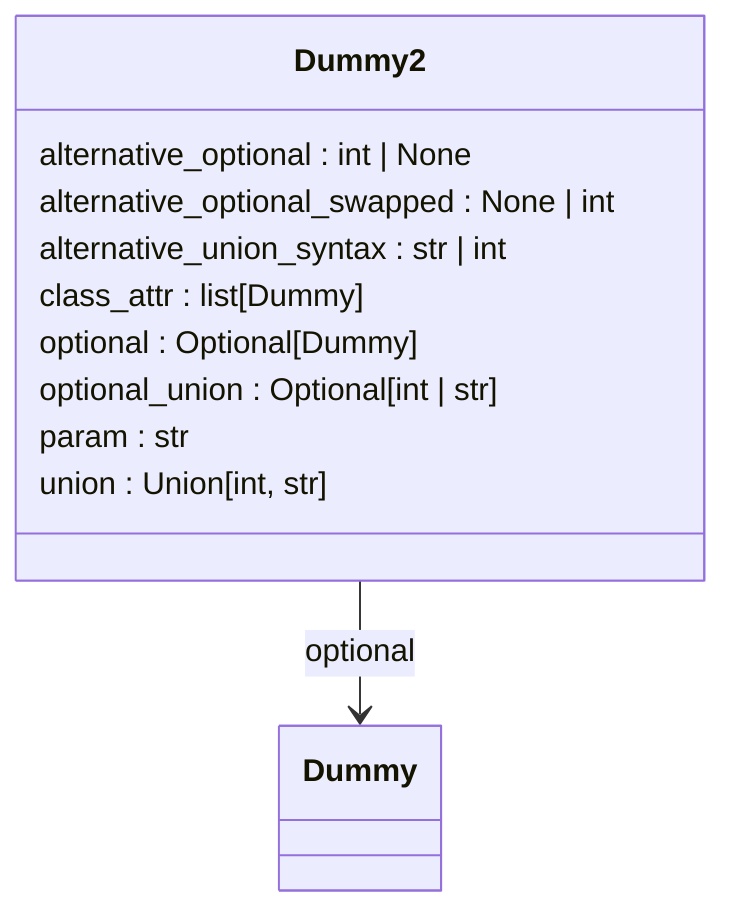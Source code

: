 classDiagram
  class Dummy {
  }
  class Dummy2 {
    alternative_optional : int | None
    alternative_optional_swapped : None | int
    alternative_union_syntax : str | int
    class_attr : list[Dummy]
    optional : Optional[Dummy]
    optional_union : Optional[int | str]
    param : str
    union : Union[int, str]
  }
  Dummy2 --> Dummy : optional